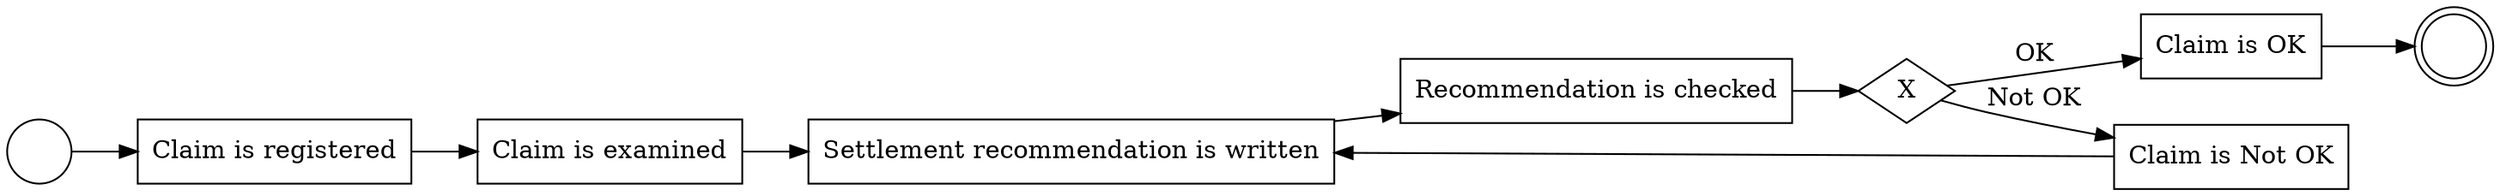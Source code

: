 digraph {
  rankdir=LR;
  "start_1"[shape=circle label=""];
  "end_1"[shape=doublecircle label=""];
  "Claim is registered"[shape=rectangle];
  "Claim is examined"[shape=rectangle];
  "Settlement recommendation is written"[shape=rectangle];
  "Recommendation is checked"[shape=rectangle];
  "seg_1"[shape=diamond label="X"];
  "Claim is OK"[shape=rectangle];
  "Claim is Not OK"[shape=rectangle];
  "start_1" -> "Claim is registered";
  "Claim is registered" -> "Claim is examined";
  "Claim is examined" -> "Settlement recommendation is written";
  "Settlement recommendation is written" -> "Recommendation is checked";
  "Recommendation is checked" -> "seg_1";
  "seg_1" -> "Claim is OK"[label="OK"];
  "seg_1" -> "Claim is Not OK"[label="Not OK"];
  "Claim is Not OK" -> "Settlement recommendation is written";
  "Claim is OK" -> "end_1";
}